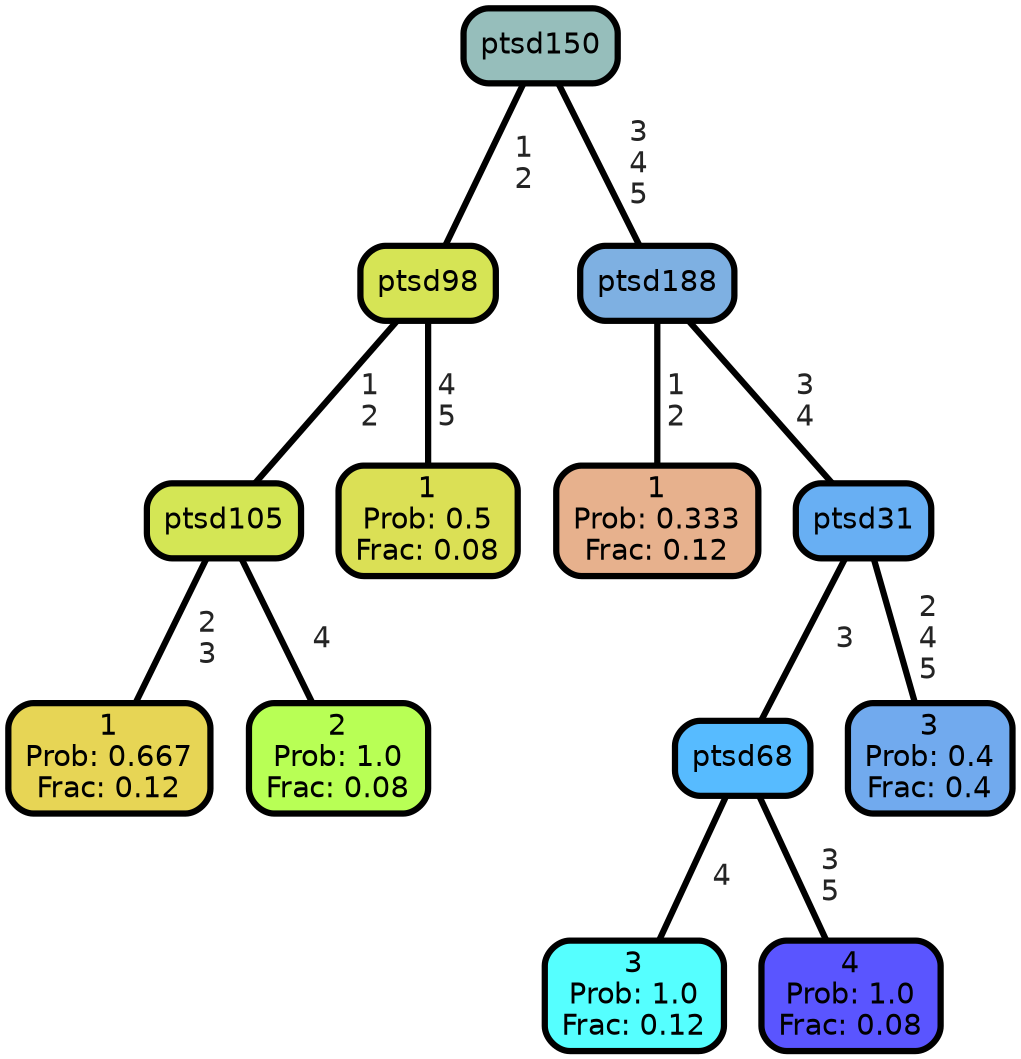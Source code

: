 graph Tree {
node [shape=box, style="filled, rounded",color="black",penwidth="3",fontcolor="black",                 fontname=helvetica] ;
graph [ranksep="0 equally", splines=straight,                 bgcolor=transparent, dpi=200] ;
edge [fontname=helvetica, fontweight=bold,fontcolor=grey14,color=black] ;
0 [label="1
Prob: 0.667
Frac: 0.12", fillcolor="#e7d555"] ;
1 [label="ptsd105", fillcolor="#d4e655"] ;
2 [label="2
Prob: 1.0
Frac: 0.08", fillcolor="#b8ff55"] ;
3 [label="ptsd98", fillcolor="#d6e455"] ;
4 [label="1
Prob: 0.5
Frac: 0.08", fillcolor="#dbe055"] ;
5 [label="ptsd150", fillcolor="#96bebb"] ;
6 [label="1
Prob: 0.333
Frac: 0.12", fillcolor="#e7b18d"] ;
7 [label="ptsd188", fillcolor="#7eb0e2"] ;
8 [label="3
Prob: 1.0
Frac: 0.12", fillcolor="#55ffff"] ;
9 [label="ptsd68", fillcolor="#57bbff"] ;
10 [label="4
Prob: 1.0
Frac: 0.08", fillcolor="#5a55ff"] ;
11 [label="ptsd31", fillcolor="#68aff3"] ;
12 [label="3
Prob: 0.4
Frac: 0.4", fillcolor="#71aaee"] ;
1 -- 0 [label=" 2\n 3",penwidth=3] ;
1 -- 2 [label=" 4",penwidth=3] ;
3 -- 1 [label=" 1\n 2",penwidth=3] ;
3 -- 4 [label=" 4\n 5",penwidth=3] ;
5 -- 3 [label=" 1\n 2",penwidth=3] ;
5 -- 7 [label=" 3\n 4\n 5",penwidth=3] ;
7 -- 6 [label=" 1\n 2",penwidth=3] ;
7 -- 11 [label=" 3\n 4",penwidth=3] ;
9 -- 8 [label=" 4",penwidth=3] ;
9 -- 10 [label=" 3\n 5",penwidth=3] ;
11 -- 9 [label=" 3",penwidth=3] ;
11 -- 12 [label=" 2\n 4\n 5",penwidth=3] ;
{rank = same;}}